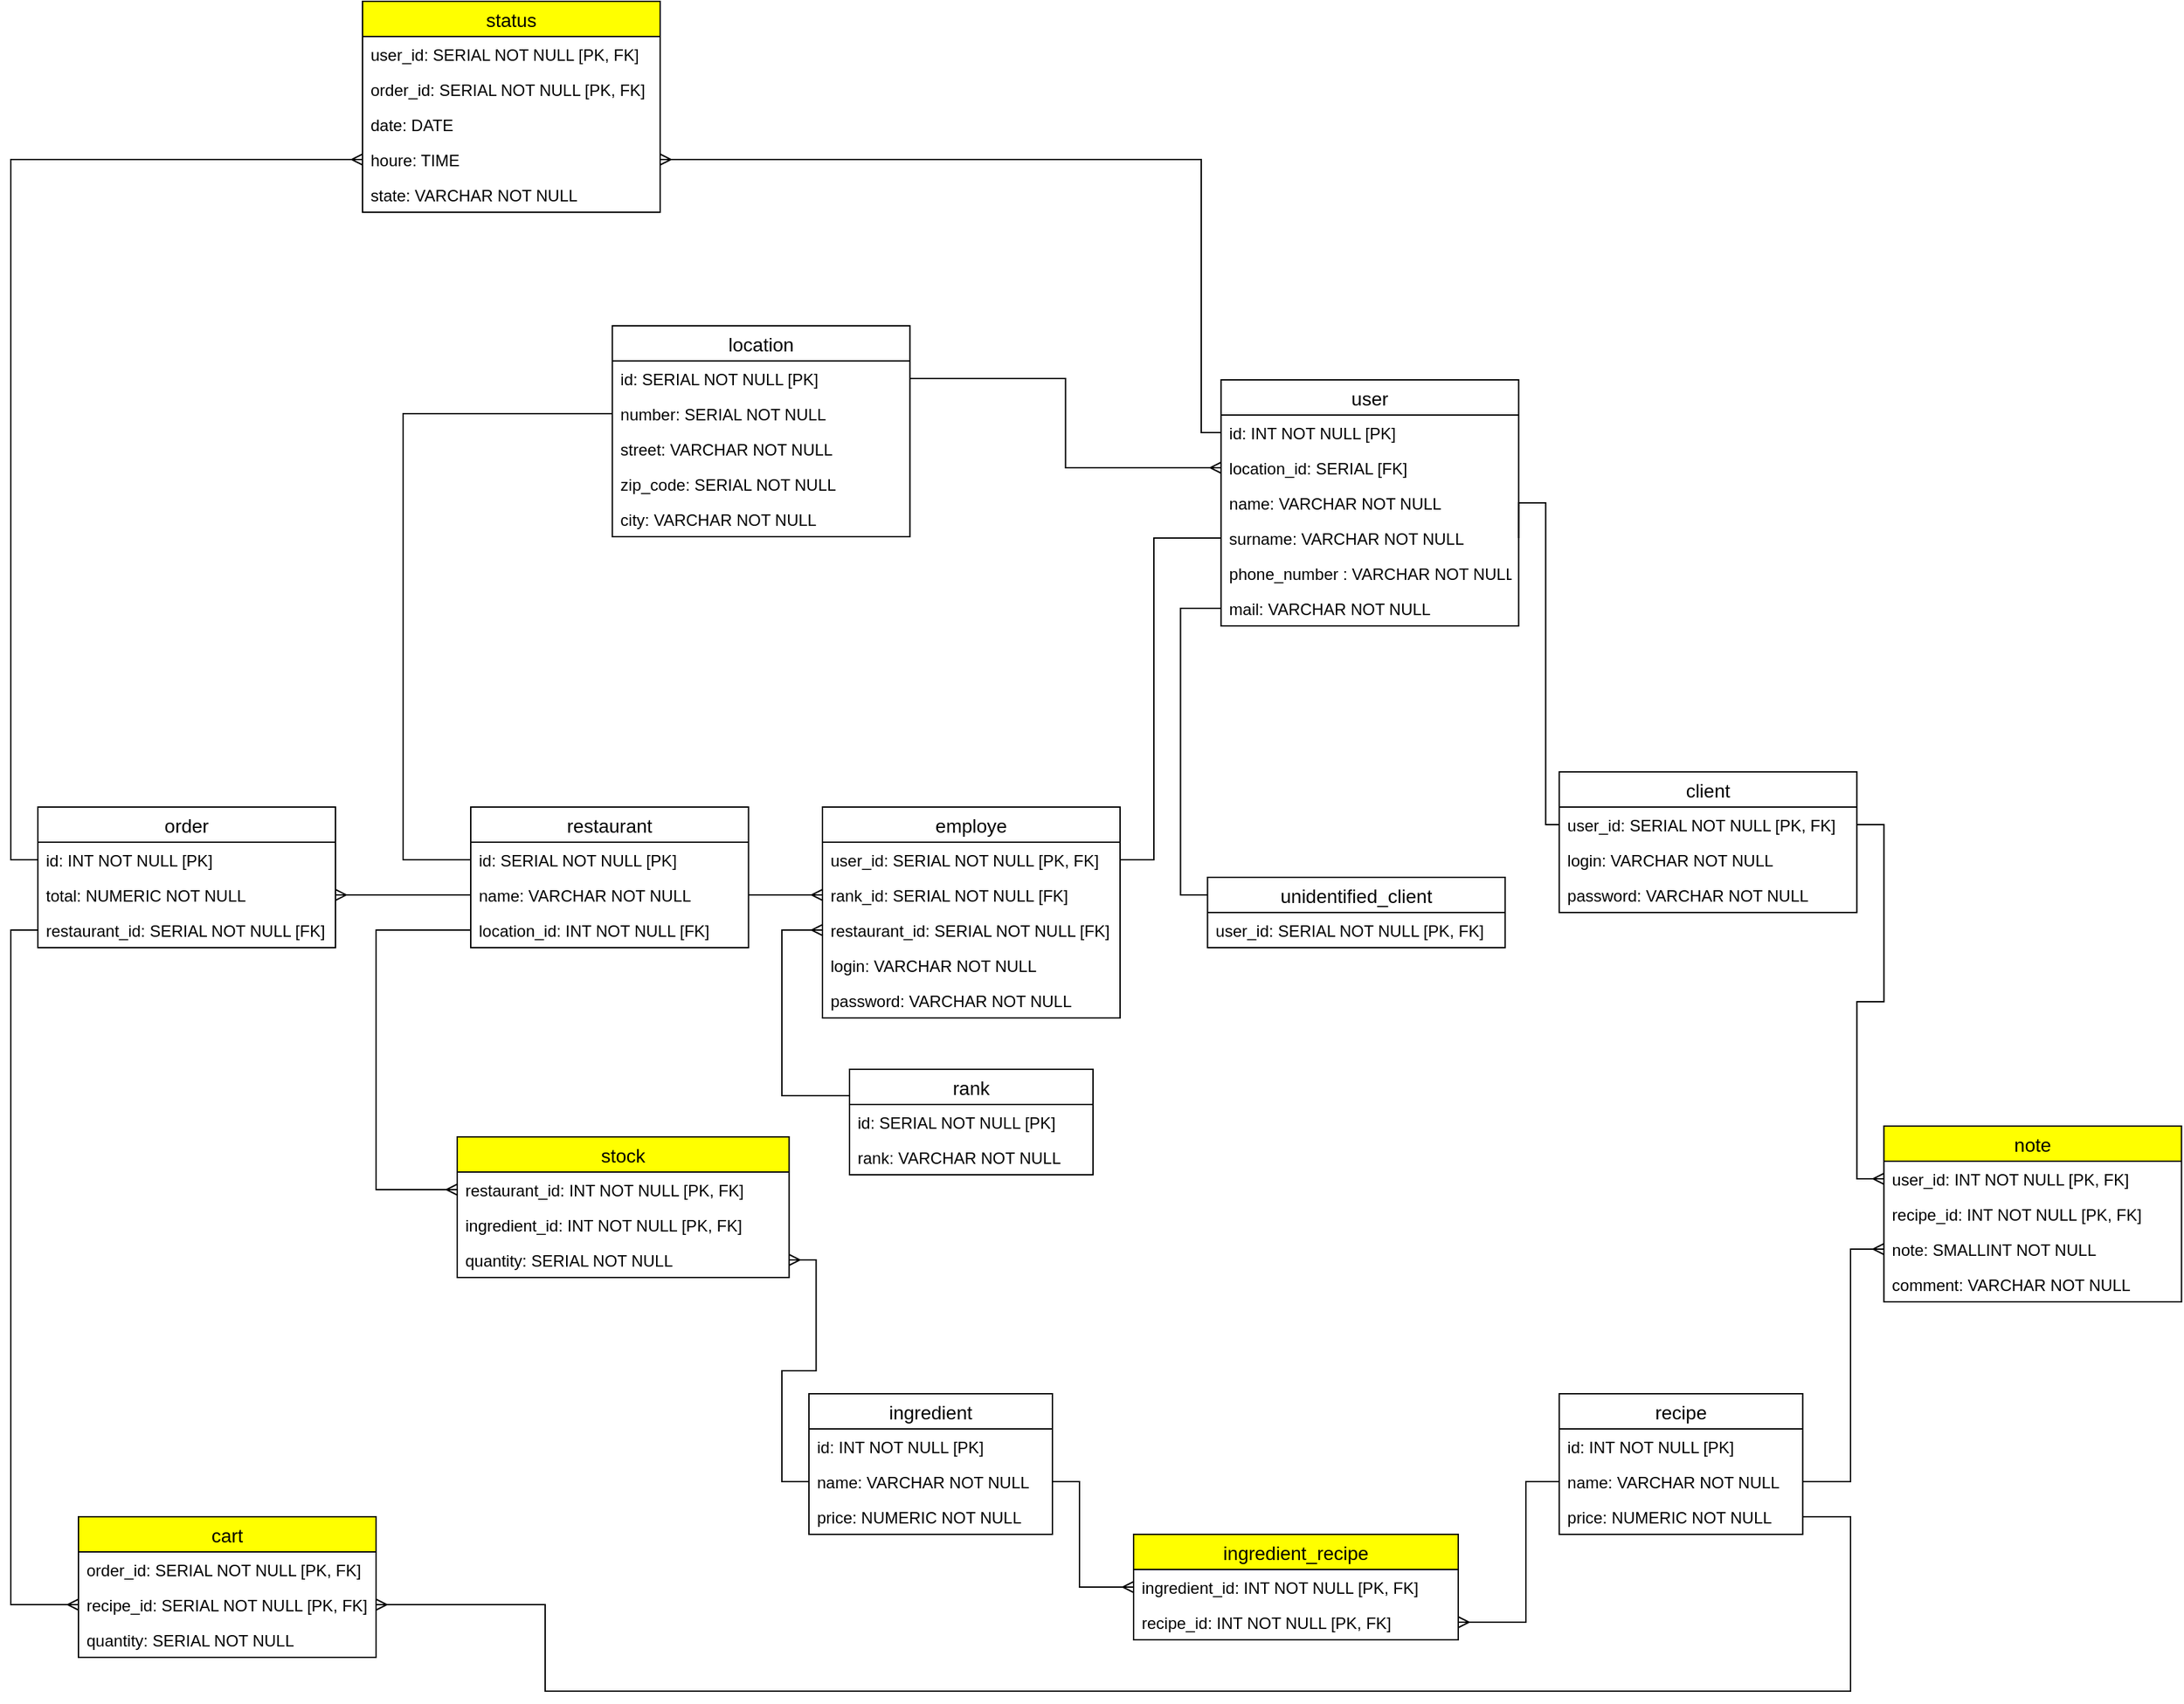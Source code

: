 <mxfile version="13.3.1" type="device"><diagram id="w1Un96-Gg3D-hxaQv8y9" name="Page-1"><mxGraphModel dx="1140" dy="2374" grid="1" gridSize="10" guides="1" tooltips="1" connect="1" arrows="1" fold="1" page="1" pageScale="1" pageWidth="1169" pageHeight="827" math="0" shadow="0"><root><mxCell id="0"/><mxCell id="1" parent="0"/><mxCell id="yK9QkEHsbMo2gQZb-u6y-4" style="edgeStyle=orthogonalEdgeStyle;rounded=0;orthogonalLoop=1;jettySize=auto;html=1;exitX=0;exitY=0.25;exitDx=0;exitDy=0;endArrow=none;endFill=0;entryX=0;entryY=0.5;entryDx=0;entryDy=0;" parent="1" source="Jl_KPv3wHxPZfp4Qd0QR-87" target="Jl_KPv3wHxPZfp4Qd0QR-50" edge="1"><mxGeometry relative="1" as="geometry"><mxPoint x="1654.67" y="-500" as="targetPoint"/></mxGeometry></mxCell><mxCell id="yK9QkEHsbMo2gQZb-u6y-2" style="edgeStyle=orthogonalEdgeStyle;rounded=0;orthogonalLoop=1;jettySize=auto;html=1;exitX=0;exitY=0.25;exitDx=0;exitDy=0;entryX=0;entryY=0.5;entryDx=0;entryDy=0;endArrow=ERmany;endFill=0;" parent="1" source="Jl_KPv3wHxPZfp4Qd0QR-66" target="sRkuaMpgPYv-Zhr0XMpz-1" edge="1"><mxGeometry relative="1" as="geometry"><Array as="points"><mxPoint x="1280" y="-171"/><mxPoint x="1280" y="-293"/></Array></mxGeometry></mxCell><mxCell id="yK9QkEHsbMo2gQZb-u6y-1" style="edgeStyle=orthogonalEdgeStyle;rounded=0;orthogonalLoop=1;jettySize=auto;html=1;exitX=1;exitY=0.5;exitDx=0;exitDy=0;entryX=0;entryY=0.5;entryDx=0;entryDy=0;endArrow=ERmany;endFill=0;" parent="1" source="Jl_KPv3wHxPZfp4Qd0QR-84" target="IeT95uy5YS2KifmsP6Df-18" edge="1"><mxGeometry relative="1" as="geometry"/></mxCell><mxCell id="yK9QkEHsbMo2gQZb-u6y-3" style="edgeStyle=orthogonalEdgeStyle;rounded=0;orthogonalLoop=1;jettySize=auto;html=1;exitX=0;exitY=0.5;exitDx=0;exitDy=0;entryX=1;entryY=0.5;entryDx=0;entryDy=0;endArrow=none;endFill=0;" parent="1" source="Jl_KPv3wHxPZfp4Qd0QR-48" target="Jl_KPv3wHxPZfp4Qd0QR-79" edge="1"><mxGeometry relative="1" as="geometry"><Array as="points"><mxPoint x="1555" y="-583"/><mxPoint x="1555" y="-345"/></Array></mxGeometry></mxCell><mxCell id="yK9QkEHsbMo2gQZb-u6y-5" style="edgeStyle=orthogonalEdgeStyle;rounded=0;orthogonalLoop=1;jettySize=auto;html=1;exitX=0;exitY=0.5;exitDx=0;exitDy=0;entryX=1;entryY=0.5;entryDx=0;entryDy=0;endArrow=none;endFill=0;" parent="1" source="Jl_KPv3wHxPZfp4Qd0QR-38" target="Jl_KPv3wHxPZfp4Qd0QR-48" edge="1"><mxGeometry relative="1" as="geometry"><Array as="points"><mxPoint x="1844.67" y="-371"/><mxPoint x="1844.67" y="-609"/></Array></mxGeometry></mxCell><mxCell id="yK9QkEHsbMo2gQZb-u6y-6" style="edgeStyle=orthogonalEdgeStyle;rounded=0;orthogonalLoop=1;jettySize=auto;html=1;exitX=0;exitY=0.5;exitDx=0;exitDy=0;entryX=1;entryY=0.5;entryDx=0;entryDy=0;endArrow=ERmany;endFill=0;" parent="1" source="Jl_KPv3wHxPZfp4Qd0QR-47" target="IeT95uy5YS2KifmsP6Df-41" edge="1"><mxGeometry relative="1" as="geometry"><Array as="points"><mxPoint x="1590" y="-661"/><mxPoint x="1590" y="-863"/></Array></mxGeometry></mxCell><mxCell id="yK9QkEHsbMo2gQZb-u6y-7" style="edgeStyle=orthogonalEdgeStyle;rounded=0;orthogonalLoop=1;jettySize=auto;html=1;exitX=0;exitY=0.5;exitDx=0;exitDy=0;entryX=0;entryY=0.5;entryDx=0;entryDy=0;endArrow=ERmany;endFill=0;" parent="1" source="Jl_KPv3wHxPZfp4Qd0QR-71" target="IeT95uy5YS2KifmsP6Df-41" edge="1"><mxGeometry relative="1" as="geometry"><Array as="points"><mxPoint x="710" y="-345"/><mxPoint x="710" y="-863"/></Array></mxGeometry></mxCell><mxCell id="yK9QkEHsbMo2gQZb-u6y-8" style="edgeStyle=orthogonalEdgeStyle;rounded=0;orthogonalLoop=1;jettySize=auto;html=1;exitX=0;exitY=0.5;exitDx=0;exitDy=0;entryX=1;entryY=0.5;entryDx=0;entryDy=0;endArrow=ERmany;endFill=0;" parent="1" source="Jl_KPv3wHxPZfp4Qd0QR-84" target="Jl_KPv3wHxPZfp4Qd0QR-86" edge="1"><mxGeometry relative="1" as="geometry"/></mxCell><mxCell id="yK9QkEHsbMo2gQZb-u6y-9" style="edgeStyle=orthogonalEdgeStyle;rounded=0;orthogonalLoop=1;jettySize=auto;html=1;exitX=0;exitY=0.5;exitDx=0;exitDy=0;entryX=0;entryY=0.5;entryDx=0;entryDy=0;endArrow=ERmany;endFill=0;" parent="1" source="Jl_KPv3wHxPZfp4Qd0QR-53" target="IeT95uy5YS2KifmsP6Df-30" edge="1"><mxGeometry relative="1" as="geometry"><Array as="points"><mxPoint x="980" y="-293"/><mxPoint x="980" y="-101"/></Array></mxGeometry></mxCell><mxCell id="yK9QkEHsbMo2gQZb-u6y-10" style="edgeStyle=orthogonalEdgeStyle;rounded=0;orthogonalLoop=1;jettySize=auto;html=1;exitX=1;exitY=0.5;exitDx=0;exitDy=0;entryX=0;entryY=0.5;entryDx=0;entryDy=0;endArrow=none;endFill=0;startArrow=ERmany;startFill=0;" parent="1" source="IeT95uy5YS2KifmsP6Df-26" target="Jl_KPv3wHxPZfp4Qd0QR-85" edge="1"><mxGeometry relative="1" as="geometry"/></mxCell><mxCell id="yK9QkEHsbMo2gQZb-u6y-11" style="edgeStyle=orthogonalEdgeStyle;rounded=0;orthogonalLoop=1;jettySize=auto;html=1;exitX=1;exitY=0.5;exitDx=0;exitDy=0;entryX=0;entryY=0.5;entryDx=0;entryDy=0;startArrow=none;startFill=0;endArrow=ERmany;endFill=0;" parent="1" source="Jl_KPv3wHxPZfp4Qd0QR-85" target="Jl_KPv3wHxPZfp4Qd0QR-102" edge="1"><mxGeometry relative="1" as="geometry"><Array as="points"><mxPoint x="1500" y="115"/><mxPoint x="1500" y="193"/></Array></mxGeometry></mxCell><mxCell id="yK9QkEHsbMo2gQZb-u6y-12" style="edgeStyle=orthogonalEdgeStyle;rounded=0;orthogonalLoop=1;jettySize=auto;html=1;exitX=1;exitY=0.5;exitDx=0;exitDy=0;entryX=0;entryY=0.5;entryDx=0;entryDy=0;startArrow=ERmany;startFill=0;endArrow=none;endFill=0;" parent="1" source="Jl_KPv3wHxPZfp4Qd0QR-103" target="KxdXnhwv-9RvHlN4lZD0-20" edge="1"><mxGeometry relative="1" as="geometry"><Array as="points"><mxPoint x="1830" y="219"/><mxPoint x="1830" y="115"/></Array></mxGeometry></mxCell><mxCell id="yK9QkEHsbMo2gQZb-u6y-14" style="edgeStyle=orthogonalEdgeStyle;rounded=0;orthogonalLoop=1;jettySize=auto;html=1;exitX=0;exitY=0.5;exitDx=0;exitDy=0;entryX=1;entryY=0.5;entryDx=0;entryDy=0;startArrow=ERmany;startFill=0;endArrow=none;endFill=0;" parent="1" source="KxdXnhwv-9RvHlN4lZD0-11" target="Jl_KPv3wHxPZfp4Qd0QR-38" edge="1"><mxGeometry relative="1" as="geometry"><mxPoint x="2075.99" y="-335.848" as="targetPoint"/></mxGeometry></mxCell><mxCell id="yK9QkEHsbMo2gQZb-u6y-15" style="edgeStyle=orthogonalEdgeStyle;rounded=0;orthogonalLoop=1;jettySize=auto;html=1;exitX=0;exitY=0.5;exitDx=0;exitDy=0;entryX=1;entryY=0.5;entryDx=0;entryDy=0;startArrow=ERmany;startFill=0;endArrow=none;endFill=0;" parent="1" source="KxdXnhwv-9RvHlN4lZD0-13" target="KxdXnhwv-9RvHlN4lZD0-20" edge="1"><mxGeometry relative="1" as="geometry"><Array as="points"><mxPoint x="2070" y="-57"/><mxPoint x="2070" y="115"/></Array></mxGeometry></mxCell><mxCell id="yK9QkEHsbMo2gQZb-u6y-18" style="edgeStyle=orthogonalEdgeStyle;rounded=0;orthogonalLoop=1;jettySize=auto;html=1;entryX=0;entryY=0.5;entryDx=0;entryDy=0;startArrow=ERmany;startFill=0;endArrow=none;endFill=0;exitX=0;exitY=0.5;exitDx=0;exitDy=0;" parent="1" source="CuZhnW8yilsVk-IzMMFu-3" edge="1"><mxGeometry relative="1" as="geometry"><mxPoint x="784.67" y="220" as="sourcePoint"/><Array as="points"><mxPoint x="710" y="206"/><mxPoint x="710" y="-293"/></Array><mxPoint x="730.0" y="-293" as="targetPoint"/></mxGeometry></mxCell><mxCell id="yK9QkEHsbMo2gQZb-u6y-19" style="edgeStyle=orthogonalEdgeStyle;rounded=0;orthogonalLoop=1;jettySize=auto;html=1;exitX=1;exitY=0.5;exitDx=0;exitDy=0;startArrow=ERmany;startFill=0;endArrow=none;endFill=0;entryX=1;entryY=0.5;entryDx=0;entryDy=0;" parent="1" source="CuZhnW8yilsVk-IzMMFu-3" target="Jl_KPv3wHxPZfp4Qd0QR-64" edge="1"><mxGeometry relative="1" as="geometry"><mxPoint x="1484.67" y="240.0" as="targetPoint"/><Array as="points"><mxPoint x="1105" y="206"/><mxPoint x="1105" y="270"/><mxPoint x="2070" y="270"/><mxPoint x="2070" y="141"/></Array></mxGeometry></mxCell><mxCell id="Jl_KPv3wHxPZfp4Qd0QR-46" value="user" style="swimlane;fontStyle=0;childLayout=stackLayout;horizontal=1;startSize=26;horizontalStack=0;resizeParent=1;resizeParentMax=0;resizeLast=0;collapsible=1;marginBottom=0;align=center;fontSize=14;labelBackgroundColor=#ffffff;strokeColor=#000000;" parent="1" vertex="1"><mxGeometry x="1604.67" y="-700" width="220" height="182" as="geometry"/></mxCell><mxCell id="Jl_KPv3wHxPZfp4Qd0QR-47" value="id: INT NOT NULL [PK]" style="text;strokeColor=none;fillColor=none;spacingLeft=4;spacingRight=4;overflow=hidden;rotatable=0;points=[[0,0.5],[1,0.5]];portConstraint=eastwest;fontSize=12;" parent="Jl_KPv3wHxPZfp4Qd0QR-46" vertex="1"><mxGeometry y="26" width="220" height="26" as="geometry"/></mxCell><mxCell id="yK9QkEHsbMo2gQZb-u6y-27" value="location_id: SERIAL [FK]" style="text;strokeColor=none;fillColor=none;spacingLeft=4;spacingRight=4;overflow=hidden;rotatable=0;points=[[0,0.5],[1,0.5]];portConstraint=eastwest;fontSize=12;" parent="Jl_KPv3wHxPZfp4Qd0QR-46" vertex="1"><mxGeometry y="52" width="220" height="26" as="geometry"/></mxCell><mxCell id="Jl_KPv3wHxPZfp4Qd0QR-82" value="name: VARCHAR NOT NULL" style="text;strokeColor=none;fillColor=none;spacingLeft=4;spacingRight=4;overflow=hidden;rotatable=0;points=[[0,0.5],[1,0.5]];portConstraint=eastwest;fontSize=12;" parent="Jl_KPv3wHxPZfp4Qd0QR-46" vertex="1"><mxGeometry y="78" width="220" height="26" as="geometry"/></mxCell><mxCell id="Jl_KPv3wHxPZfp4Qd0QR-48" value="surname: VARCHAR NOT NULL" style="text;strokeColor=none;fillColor=none;spacingLeft=4;spacingRight=4;overflow=hidden;rotatable=0;points=[[0,0.5],[1,0.5]];portConstraint=eastwest;fontSize=12;" parent="Jl_KPv3wHxPZfp4Qd0QR-46" vertex="1"><mxGeometry y="104" width="220" height="26" as="geometry"/></mxCell><mxCell id="Jl_KPv3wHxPZfp4Qd0QR-49" value="phone_number : VARCHAR NOT NULL" style="text;strokeColor=none;fillColor=none;spacingLeft=4;spacingRight=4;overflow=hidden;rotatable=0;points=[[0,0.5],[1,0.5]];portConstraint=eastwest;fontSize=12;" parent="Jl_KPv3wHxPZfp4Qd0QR-46" vertex="1"><mxGeometry y="130" width="220" height="26" as="geometry"/></mxCell><mxCell id="Jl_KPv3wHxPZfp4Qd0QR-50" value="mail: VARCHAR NOT NULL" style="text;strokeColor=none;fillColor=none;spacingLeft=4;spacingRight=4;overflow=hidden;rotatable=0;points=[[0,0.5],[1,0.5]];portConstraint=eastwest;fontSize=12;" parent="Jl_KPv3wHxPZfp4Qd0QR-46" vertex="1"><mxGeometry y="156" width="220" height="26" as="geometry"/></mxCell><mxCell id="Jl_KPv3wHxPZfp4Qd0QR-37" value="client" style="swimlane;fontStyle=0;childLayout=stackLayout;horizontal=1;startSize=26;horizontalStack=0;resizeParent=1;resizeParentMax=0;resizeLast=0;collapsible=1;marginBottom=0;align=center;fontSize=14;labelBackgroundColor=#ffffff;strokeColor=#000000;" parent="1" vertex="1"><mxGeometry x="1854.67" y="-410" width="220" height="104" as="geometry"/></mxCell><mxCell id="Jl_KPv3wHxPZfp4Qd0QR-38" value="user_id: SERIAL NOT NULL [PK, FK]" style="text;strokeColor=none;fillColor=none;spacingLeft=4;spacingRight=4;overflow=hidden;rotatable=0;points=[[0,0.5],[1,0.5]];portConstraint=eastwest;fontSize=12;" parent="Jl_KPv3wHxPZfp4Qd0QR-37" vertex="1"><mxGeometry y="26" width="220" height="26" as="geometry"/></mxCell><mxCell id="8IsVejjLXeUHHEDnK7iu-3" value="login: VARCHAR NOT NULL" style="text;strokeColor=none;fillColor=none;spacingLeft=4;spacingRight=4;overflow=hidden;rotatable=0;points=[[0,0.5],[1,0.5]];portConstraint=eastwest;fontSize=12;" vertex="1" parent="Jl_KPv3wHxPZfp4Qd0QR-37"><mxGeometry y="52" width="220" height="26" as="geometry"/></mxCell><mxCell id="8IsVejjLXeUHHEDnK7iu-4" value="password: VARCHAR NOT NULL" style="text;strokeColor=none;fillColor=none;spacingLeft=4;spacingRight=4;overflow=hidden;rotatable=0;points=[[0,0.5],[1,0.5]];portConstraint=eastwest;fontSize=12;" vertex="1" parent="Jl_KPv3wHxPZfp4Qd0QR-37"><mxGeometry y="78" width="220" height="26" as="geometry"/></mxCell><mxCell id="Jl_KPv3wHxPZfp4Qd0QR-87" value="unidentified_client" style="swimlane;fontStyle=0;childLayout=stackLayout;horizontal=1;startSize=26;horizontalStack=0;resizeParent=1;resizeParentMax=0;resizeLast=0;collapsible=1;marginBottom=0;align=center;fontSize=14;labelBackgroundColor=#ffffff;strokeColor=#000000;" parent="1" vertex="1"><mxGeometry x="1594.67" y="-332" width="220" height="52" as="geometry"/></mxCell><mxCell id="Jl_KPv3wHxPZfp4Qd0QR-88" value="user_id: SERIAL NOT NULL [PK, FK]" style="text;strokeColor=none;fillColor=none;spacingLeft=4;spacingRight=4;overflow=hidden;rotatable=0;points=[[0,0.5],[1,0.5]];portConstraint=eastwest;fontSize=12;" parent="Jl_KPv3wHxPZfp4Qd0QR-87" vertex="1"><mxGeometry y="26" width="220" height="26" as="geometry"/></mxCell><mxCell id="KxdXnhwv-9RvHlN4lZD0-10" value="note" style="swimlane;fontStyle=0;childLayout=stackLayout;horizontal=1;startSize=26;horizontalStack=0;resizeParent=1;resizeParentMax=0;resizeLast=0;collapsible=1;marginBottom=0;align=center;fontSize=14;labelBackgroundColor=none;strokeColor=#000000;fillColor=#FFFF00;" parent="1" vertex="1"><mxGeometry x="2094.67" y="-148" width="220" height="130" as="geometry"/></mxCell><mxCell id="KxdXnhwv-9RvHlN4lZD0-11" value="user_id: INT NOT NULL [PK, FK]" style="text;strokeColor=none;fillColor=none;spacingLeft=4;spacingRight=4;overflow=hidden;rotatable=0;points=[[0,0.5],[1,0.5]];portConstraint=eastwest;fontSize=12;" parent="KxdXnhwv-9RvHlN4lZD0-10" vertex="1"><mxGeometry y="26" width="220" height="26" as="geometry"/></mxCell><mxCell id="KxdXnhwv-9RvHlN4lZD0-12" value="recipe_id: INT NOT NULL [PK, FK]" style="text;strokeColor=none;fillColor=none;spacingLeft=4;spacingRight=4;overflow=hidden;rotatable=0;points=[[0,0.5],[1,0.5]];portConstraint=eastwest;fontSize=12;" parent="KxdXnhwv-9RvHlN4lZD0-10" vertex="1"><mxGeometry y="52" width="220" height="26" as="geometry"/></mxCell><mxCell id="KxdXnhwv-9RvHlN4lZD0-13" value="note: SMALLINT NOT NULL" style="text;strokeColor=none;fillColor=none;spacingLeft=4;spacingRight=4;overflow=hidden;rotatable=0;points=[[0,0.5],[1,0.5]];portConstraint=eastwest;fontSize=12;" parent="KxdXnhwv-9RvHlN4lZD0-10" vertex="1"><mxGeometry y="78" width="220" height="26" as="geometry"/></mxCell><mxCell id="KxdXnhwv-9RvHlN4lZD0-14" value="comment: VARCHAR NOT NULL" style="text;strokeColor=none;fillColor=none;spacingLeft=4;spacingRight=4;overflow=hidden;rotatable=0;points=[[0,0.5],[1,0.5]];portConstraint=eastwest;fontSize=12;" parent="KxdXnhwv-9RvHlN4lZD0-10" vertex="1"><mxGeometry y="104" width="220" height="26" as="geometry"/></mxCell><mxCell id="IeT95uy5YS2KifmsP6Df-37" value="status" style="swimlane;fontStyle=0;childLayout=stackLayout;horizontal=1;startSize=26;horizontalStack=0;resizeParent=1;resizeParentMax=0;resizeLast=0;collapsible=1;marginBottom=0;align=center;fontSize=14;labelBackgroundColor=none;strokeColor=#000000;fillColor=#FFFF00;" parent="1" vertex="1"><mxGeometry x="970.0" y="-980" width="220" height="156" as="geometry"/></mxCell><mxCell id="IeT95uy5YS2KifmsP6Df-38" value="user_id: SERIAL NOT NULL [PK, FK]" style="text;strokeColor=none;fillColor=none;spacingLeft=4;spacingRight=4;overflow=hidden;rotatable=0;points=[[0,0.5],[1,0.5]];portConstraint=eastwest;fontSize=12;" parent="IeT95uy5YS2KifmsP6Df-37" vertex="1"><mxGeometry y="26" width="220" height="26" as="geometry"/></mxCell><mxCell id="IeT95uy5YS2KifmsP6Df-39" value="order_id: SERIAL NOT NULL [PK, FK]" style="text;strokeColor=none;fillColor=none;spacingLeft=4;spacingRight=4;overflow=hidden;rotatable=0;points=[[0,0.5],[1,0.5]];portConstraint=eastwest;fontSize=12;" parent="IeT95uy5YS2KifmsP6Df-37" vertex="1"><mxGeometry y="52" width="220" height="26" as="geometry"/></mxCell><mxCell id="IeT95uy5YS2KifmsP6Df-40" value="date: DATE" style="text;strokeColor=none;fillColor=none;spacingLeft=4;spacingRight=4;overflow=hidden;rotatable=0;points=[[0,0.5],[1,0.5]];portConstraint=eastwest;fontSize=12;" parent="IeT95uy5YS2KifmsP6Df-37" vertex="1"><mxGeometry y="78" width="220" height="26" as="geometry"/></mxCell><mxCell id="IeT95uy5YS2KifmsP6Df-41" value="houre: TIME" style="text;strokeColor=none;fillColor=none;spacingLeft=4;spacingRight=4;overflow=hidden;rotatable=0;points=[[0,0.5],[1,0.5]];portConstraint=eastwest;fontSize=12;" parent="IeT95uy5YS2KifmsP6Df-37" vertex="1"><mxGeometry y="104" width="220" height="26" as="geometry"/></mxCell><mxCell id="IeT95uy5YS2KifmsP6Df-42" value="state: VARCHAR NOT NULL" style="text;strokeColor=none;fillColor=none;spacingLeft=4;spacingRight=4;overflow=hidden;rotatable=0;points=[[0,0.5],[1,0.5]];portConstraint=eastwest;fontSize=12;" parent="IeT95uy5YS2KifmsP6Df-37" vertex="1"><mxGeometry y="130" width="220" height="26" as="geometry"/></mxCell><mxCell id="yK9QkEHsbMo2gQZb-u6y-21" value="location" style="swimlane;fontStyle=0;childLayout=stackLayout;horizontal=1;startSize=26;horizontalStack=0;resizeParent=1;resizeParentMax=0;resizeLast=0;collapsible=1;marginBottom=0;align=center;fontSize=14;labelBackgroundColor=none;strokeColor=#000000;fillColor=none;" parent="1" vertex="1"><mxGeometry x="1154.67" y="-740" width="220" height="156" as="geometry"/></mxCell><mxCell id="yK9QkEHsbMo2gQZb-u6y-22" value="id: SERIAL NOT NULL [PK]" style="text;strokeColor=none;fillColor=none;spacingLeft=4;spacingRight=4;overflow=hidden;rotatable=0;points=[[0,0.5],[1,0.5]];portConstraint=eastwest;fontSize=12;" parent="yK9QkEHsbMo2gQZb-u6y-21" vertex="1"><mxGeometry y="26" width="220" height="26" as="geometry"/></mxCell><mxCell id="yK9QkEHsbMo2gQZb-u6y-30" value="number: SERIAL NOT NULL" style="text;strokeColor=none;fillColor=none;spacingLeft=4;spacingRight=4;overflow=hidden;rotatable=0;points=[[0,0.5],[1,0.5]];portConstraint=eastwest;fontSize=12;" parent="yK9QkEHsbMo2gQZb-u6y-21" vertex="1"><mxGeometry y="52" width="220" height="26" as="geometry"/></mxCell><mxCell id="yK9QkEHsbMo2gQZb-u6y-23" value="street: VARCHAR NOT NULL" style="text;strokeColor=none;fillColor=none;spacingLeft=4;spacingRight=4;overflow=hidden;rotatable=0;points=[[0,0.5],[1,0.5]];portConstraint=eastwest;fontSize=12;" parent="yK9QkEHsbMo2gQZb-u6y-21" vertex="1"><mxGeometry y="78" width="220" height="26" as="geometry"/></mxCell><mxCell id="yK9QkEHsbMo2gQZb-u6y-24" value="zip_code: SERIAL NOT NULL" style="text;strokeColor=none;fillColor=none;spacingLeft=4;spacingRight=4;overflow=hidden;rotatable=0;points=[[0,0.5],[1,0.5]];portConstraint=eastwest;fontSize=12;" parent="yK9QkEHsbMo2gQZb-u6y-21" vertex="1"><mxGeometry y="104" width="220" height="26" as="geometry"/></mxCell><mxCell id="yK9QkEHsbMo2gQZb-u6y-25" value="city: VARCHAR NOT NULL" style="text;strokeColor=none;fillColor=none;spacingLeft=4;spacingRight=4;overflow=hidden;rotatable=0;points=[[0,0.5],[1,0.5]];portConstraint=eastwest;fontSize=12;" parent="yK9QkEHsbMo2gQZb-u6y-21" vertex="1"><mxGeometry y="130" width="220" height="26" as="geometry"/></mxCell><mxCell id="yK9QkEHsbMo2gQZb-u6y-28" style="edgeStyle=orthogonalEdgeStyle;rounded=0;orthogonalLoop=1;jettySize=auto;html=1;entryX=1;entryY=0.5;entryDx=0;entryDy=0;startArrow=ERmany;startFill=0;endArrow=none;endFill=0;exitX=0;exitY=0.5;exitDx=0;exitDy=0;" parent="1" source="yK9QkEHsbMo2gQZb-u6y-27" target="yK9QkEHsbMo2gQZb-u6y-22" edge="1"><mxGeometry relative="1" as="geometry"><mxPoint x="1550" y="-635" as="sourcePoint"/></mxGeometry></mxCell><mxCell id="yK9QkEHsbMo2gQZb-u6y-29" style="edgeStyle=orthogonalEdgeStyle;rounded=0;orthogonalLoop=1;jettySize=auto;html=1;entryX=0;entryY=0.5;entryDx=0;entryDy=0;startArrow=none;startFill=0;endArrow=none;endFill=0;exitX=0;exitY=0.5;exitDx=0;exitDy=0;" parent="1" source="yK9QkEHsbMo2gQZb-u6y-30" target="Jl_KPv3wHxPZfp4Qd0QR-52" edge="1"><mxGeometry relative="1" as="geometry"><mxPoint x="1120" y="-700" as="sourcePoint"/><Array as="points"><mxPoint x="1000" y="-675"/><mxPoint x="1000" y="-345"/></Array></mxGeometry></mxCell><mxCell id="Jl_KPv3wHxPZfp4Qd0QR-70" value="order" style="swimlane;fontStyle=0;childLayout=stackLayout;horizontal=1;startSize=26;horizontalStack=0;resizeParent=1;resizeParentMax=0;resizeLast=0;collapsible=1;marginBottom=0;align=center;fontSize=14;labelBackgroundColor=#ffffff;strokeColor=#000000;" parent="1" vertex="1"><mxGeometry x="730" y="-384" width="220" height="104" as="geometry"/></mxCell><mxCell id="Jl_KPv3wHxPZfp4Qd0QR-71" value="id: INT NOT NULL [PK]" style="text;strokeColor=none;fillColor=none;spacingLeft=4;spacingRight=4;overflow=hidden;rotatable=0;points=[[0,0.5],[1,0.5]];portConstraint=eastwest;fontSize=12;" parent="Jl_KPv3wHxPZfp4Qd0QR-70" vertex="1"><mxGeometry y="26" width="220" height="26" as="geometry"/></mxCell><mxCell id="Jl_KPv3wHxPZfp4Qd0QR-86" value="total: NUMERIC NOT NULL" style="text;strokeColor=none;fillColor=none;spacingLeft=4;spacingRight=4;overflow=hidden;rotatable=0;points=[[0,0.5],[1,0.5]];portConstraint=eastwest;fontSize=12;" parent="Jl_KPv3wHxPZfp4Qd0QR-70" vertex="1"><mxGeometry y="52" width="220" height="26" as="geometry"/></mxCell><mxCell id="yK9QkEHsbMo2gQZb-u6y-20" value="restaurant_id: SERIAL NOT NULL [FK]" style="text;strokeColor=none;fillColor=none;spacingLeft=4;spacingRight=4;overflow=hidden;rotatable=0;points=[[0,0.5],[1,0.5]];portConstraint=eastwest;fontSize=12;" parent="Jl_KPv3wHxPZfp4Qd0QR-70" vertex="1"><mxGeometry y="78" width="220" height="26" as="geometry"/></mxCell><mxCell id="Jl_KPv3wHxPZfp4Qd0QR-51" value="restaurant" style="swimlane;fontStyle=0;childLayout=stackLayout;horizontal=1;startSize=26;horizontalStack=0;resizeParent=1;resizeParentMax=0;resizeLast=0;collapsible=1;marginBottom=0;align=center;fontSize=14;labelBackgroundColor=#ffffff;strokeColor=#000000;" parent="1" vertex="1"><mxGeometry x="1050" y="-384" width="205.33" height="104" as="geometry"/></mxCell><mxCell id="Jl_KPv3wHxPZfp4Qd0QR-52" value="id: SERIAL NOT NULL [PK]" style="text;strokeColor=none;fillColor=none;spacingLeft=4;spacingRight=4;overflow=hidden;rotatable=0;points=[[0,0.5],[1,0.5]];portConstraint=eastwest;fontSize=12;" parent="Jl_KPv3wHxPZfp4Qd0QR-51" vertex="1"><mxGeometry y="26" width="205.33" height="26" as="geometry"/></mxCell><mxCell id="Jl_KPv3wHxPZfp4Qd0QR-84" value="name: VARCHAR NOT NULL" style="text;strokeColor=none;fillColor=none;spacingLeft=4;spacingRight=4;overflow=hidden;rotatable=0;points=[[0,0.5],[1,0.5]];portConstraint=eastwest;fontSize=12;" parent="Jl_KPv3wHxPZfp4Qd0QR-51" vertex="1"><mxGeometry y="52" width="205.33" height="26" as="geometry"/></mxCell><mxCell id="Jl_KPv3wHxPZfp4Qd0QR-53" value="location_id: INT NOT NULL [FK]" style="text;strokeColor=none;fillColor=none;spacingLeft=4;spacingRight=4;overflow=hidden;rotatable=0;points=[[0,0.5],[1,0.5]];portConstraint=eastwest;fontSize=12;" parent="Jl_KPv3wHxPZfp4Qd0QR-51" vertex="1"><mxGeometry y="78" width="205.33" height="26" as="geometry"/></mxCell><mxCell id="Jl_KPv3wHxPZfp4Qd0QR-78" value="employe" style="swimlane;fontStyle=0;childLayout=stackLayout;horizontal=1;startSize=26;horizontalStack=0;resizeParent=1;resizeParentMax=0;resizeLast=0;collapsible=1;marginBottom=0;align=center;fontSize=14;labelBackgroundColor=#ffffff;strokeColor=#000000;" parent="1" vertex="1"><mxGeometry x="1310" y="-384" width="220" height="156" as="geometry"/></mxCell><mxCell id="Jl_KPv3wHxPZfp4Qd0QR-79" value="user_id: SERIAL NOT NULL [PK, FK]" style="text;strokeColor=none;fillColor=none;spacingLeft=4;spacingRight=4;overflow=hidden;rotatable=0;points=[[0,0.5],[1,0.5]];portConstraint=eastwest;fontSize=12;" parent="Jl_KPv3wHxPZfp4Qd0QR-78" vertex="1"><mxGeometry y="26" width="220" height="26" as="geometry"/></mxCell><mxCell id="IeT95uy5YS2KifmsP6Df-18" value="rank_id: SERIAL NOT NULL [FK]" style="text;strokeColor=none;fillColor=none;spacingLeft=4;spacingRight=4;overflow=hidden;rotatable=0;points=[[0,0.5],[1,0.5]];portConstraint=eastwest;fontSize=12;" parent="Jl_KPv3wHxPZfp4Qd0QR-78" vertex="1"><mxGeometry y="52" width="220" height="26" as="geometry"/></mxCell><mxCell id="sRkuaMpgPYv-Zhr0XMpz-1" value="restaurant_id: SERIAL NOT NULL [FK]" style="text;strokeColor=none;fillColor=none;spacingLeft=4;spacingRight=4;overflow=hidden;rotatable=0;points=[[0,0.5],[1,0.5]];portConstraint=eastwest;fontSize=12;" parent="Jl_KPv3wHxPZfp4Qd0QR-78" vertex="1"><mxGeometry y="78" width="220" height="26" as="geometry"/></mxCell><mxCell id="8IsVejjLXeUHHEDnK7iu-1" value="login: VARCHAR NOT NULL" style="text;strokeColor=none;fillColor=none;spacingLeft=4;spacingRight=4;overflow=hidden;rotatable=0;points=[[0,0.5],[1,0.5]];portConstraint=eastwest;fontSize=12;" vertex="1" parent="Jl_KPv3wHxPZfp4Qd0QR-78"><mxGeometry y="104" width="220" height="26" as="geometry"/></mxCell><mxCell id="8IsVejjLXeUHHEDnK7iu-2" value="password: VARCHAR NOT NULL" style="text;strokeColor=none;fillColor=none;spacingLeft=4;spacingRight=4;overflow=hidden;rotatable=0;points=[[0,0.5],[1,0.5]];portConstraint=eastwest;fontSize=12;" vertex="1" parent="Jl_KPv3wHxPZfp4Qd0QR-78"><mxGeometry y="130" width="220" height="26" as="geometry"/></mxCell><mxCell id="IeT95uy5YS2KifmsP6Df-23" value="stock" style="swimlane;fontStyle=0;childLayout=stackLayout;horizontal=1;startSize=26;horizontalStack=0;resizeParent=1;resizeParentMax=0;resizeLast=0;collapsible=1;marginBottom=0;align=center;fontSize=14;labelBackgroundColor=none;strokeColor=#000000;fillColor=#FFFF00;" parent="1" vertex="1"><mxGeometry x="1040" y="-140" width="245.33" height="104" as="geometry"/></mxCell><mxCell id="IeT95uy5YS2KifmsP6Df-30" value="restaurant_id: INT NOT NULL [PK, FK]" style="text;strokeColor=none;fillColor=none;spacingLeft=4;spacingRight=4;overflow=hidden;rotatable=0;points=[[0,0.5],[1,0.5]];portConstraint=eastwest;fontSize=12;" parent="IeT95uy5YS2KifmsP6Df-23" vertex="1"><mxGeometry y="26" width="245.33" height="26" as="geometry"/></mxCell><mxCell id="IeT95uy5YS2KifmsP6Df-25" value="ingredient_id: INT NOT NULL [PK, FK]" style="text;strokeColor=none;fillColor=none;spacingLeft=4;spacingRight=4;overflow=hidden;rotatable=0;points=[[0,0.5],[1,0.5]];portConstraint=eastwest;fontSize=12;" parent="IeT95uy5YS2KifmsP6Df-23" vertex="1"><mxGeometry y="52" width="245.33" height="26" as="geometry"/></mxCell><mxCell id="IeT95uy5YS2KifmsP6Df-26" value="quantity: SERIAL NOT NULL" style="text;strokeColor=none;fillColor=none;spacingLeft=4;spacingRight=4;overflow=hidden;rotatable=0;points=[[0,0.5],[1,0.5]];portConstraint=eastwest;fontSize=12;" parent="IeT95uy5YS2KifmsP6Df-23" vertex="1"><mxGeometry y="78" width="245.33" height="26" as="geometry"/></mxCell><mxCell id="CuZhnW8yilsVk-IzMMFu-1" value="cart" style="swimlane;fontStyle=0;childLayout=stackLayout;horizontal=1;startSize=26;horizontalStack=0;resizeParent=1;resizeParentMax=0;resizeLast=0;collapsible=1;marginBottom=0;align=center;fontSize=14;fillColor=#FFFF00;" parent="1" vertex="1"><mxGeometry x="760" y="141" width="220" height="104" as="geometry"/></mxCell><mxCell id="CuZhnW8yilsVk-IzMMFu-2" value="order_id: SERIAL NOT NULL [PK, FK]" style="text;strokeColor=none;fillColor=none;spacingLeft=4;spacingRight=4;overflow=hidden;rotatable=0;points=[[0,0.5],[1,0.5]];portConstraint=eastwest;fontSize=12;labelBackgroundColor=#ffffff;" parent="CuZhnW8yilsVk-IzMMFu-1" vertex="1"><mxGeometry y="26" width="220" height="26" as="geometry"/></mxCell><mxCell id="CuZhnW8yilsVk-IzMMFu-3" value="recipe_id: SERIAL NOT NULL [PK, FK]" style="text;strokeColor=none;fillColor=none;spacingLeft=4;spacingRight=4;overflow=hidden;rotatable=0;points=[[0,0.5],[1,0.5]];portConstraint=eastwest;fontSize=12;" parent="CuZhnW8yilsVk-IzMMFu-1" vertex="1"><mxGeometry y="52" width="220" height="26" as="geometry"/></mxCell><mxCell id="CuZhnW8yilsVk-IzMMFu-5" value="quantity: SERIAL NOT NULL" style="text;strokeColor=none;fillColor=none;spacingLeft=4;spacingRight=4;overflow=hidden;rotatable=0;points=[[0,0.5],[1,0.5]];portConstraint=eastwest;fontSize=12;" parent="CuZhnW8yilsVk-IzMMFu-1" vertex="1"><mxGeometry y="78" width="220" height="26" as="geometry"/></mxCell><mxCell id="Jl_KPv3wHxPZfp4Qd0QR-62" value="recipe" style="swimlane;fontStyle=0;childLayout=stackLayout;horizontal=1;startSize=26;horizontalStack=0;resizeParent=1;resizeParentMax=0;resizeLast=0;collapsible=1;marginBottom=0;align=center;fontSize=14;" parent="1" vertex="1"><mxGeometry x="1854.67" y="50" width="180" height="104" as="geometry"/></mxCell><mxCell id="Jl_KPv3wHxPZfp4Qd0QR-63" value="id: INT NOT NULL [PK]" style="text;strokeColor=none;fillColor=none;spacingLeft=4;spacingRight=4;overflow=hidden;rotatable=0;points=[[0,0.5],[1,0.5]];portConstraint=eastwest;fontSize=12;labelBackgroundColor=#ffffff;" parent="Jl_KPv3wHxPZfp4Qd0QR-62" vertex="1"><mxGeometry y="26" width="180" height="26" as="geometry"/></mxCell><mxCell id="KxdXnhwv-9RvHlN4lZD0-20" value="name: VARCHAR NOT NULL" style="text;strokeColor=none;fillColor=none;spacingLeft=4;spacingRight=4;overflow=hidden;rotatable=0;points=[[0,0.5],[1,0.5]];portConstraint=eastwest;fontSize=12;labelBackgroundColor=#ffffff;" parent="Jl_KPv3wHxPZfp4Qd0QR-62" vertex="1"><mxGeometry y="52" width="180" height="26" as="geometry"/></mxCell><mxCell id="Jl_KPv3wHxPZfp4Qd0QR-64" value="price: NUMERIC NOT NULL" style="text;strokeColor=none;fillColor=none;spacingLeft=4;spacingRight=4;overflow=hidden;rotatable=0;points=[[0,0.5],[1,0.5]];portConstraint=eastwest;fontSize=12;" parent="Jl_KPv3wHxPZfp4Qd0QR-62" vertex="1"><mxGeometry y="78" width="180" height="26" as="geometry"/></mxCell><mxCell id="Jl_KPv3wHxPZfp4Qd0QR-59" value="ingredient" style="swimlane;fontStyle=0;childLayout=stackLayout;horizontal=1;startSize=26;horizontalStack=0;resizeParent=1;resizeParentMax=0;resizeLast=0;collapsible=1;marginBottom=0;align=center;fontSize=14;" parent="1" vertex="1"><mxGeometry x="1300" y="50" width="180" height="104" as="geometry"/></mxCell><mxCell id="Jl_KPv3wHxPZfp4Qd0QR-60" value="id: INT NOT NULL [PK]" style="text;strokeColor=none;fillColor=none;spacingLeft=4;spacingRight=4;overflow=hidden;rotatable=0;points=[[0,0.5],[1,0.5]];portConstraint=eastwest;fontSize=12;labelBackgroundColor=#ffffff;" parent="Jl_KPv3wHxPZfp4Qd0QR-59" vertex="1"><mxGeometry y="26" width="180" height="26" as="geometry"/></mxCell><mxCell id="Jl_KPv3wHxPZfp4Qd0QR-85" value="name: VARCHAR NOT NULL" style="text;strokeColor=none;fillColor=none;spacingLeft=4;spacingRight=4;overflow=hidden;rotatable=0;points=[[0,0.5],[1,0.5]];portConstraint=eastwest;fontSize=12;labelBackgroundColor=#ffffff;" parent="Jl_KPv3wHxPZfp4Qd0QR-59" vertex="1"><mxGeometry y="52" width="180" height="26" as="geometry"/></mxCell><mxCell id="Jl_KPv3wHxPZfp4Qd0QR-61" value="price: NUMERIC NOT NULL" style="text;strokeColor=none;fillColor=none;spacingLeft=4;spacingRight=4;overflow=hidden;rotatable=0;points=[[0,0.5],[1,0.5]];portConstraint=eastwest;fontSize=12;" parent="Jl_KPv3wHxPZfp4Qd0QR-59" vertex="1"><mxGeometry y="78" width="180" height="26" as="geometry"/></mxCell><mxCell id="Jl_KPv3wHxPZfp4Qd0QR-101" value="ingredient_recipe" style="swimlane;fontStyle=0;childLayout=stackLayout;horizontal=1;startSize=26;horizontalStack=0;resizeParent=1;resizeParentMax=0;resizeLast=0;collapsible=1;marginBottom=0;align=center;fontSize=14;labelBackgroundColor=none;strokeColor=#000000;fillColor=#FFFF00;" parent="1" vertex="1"><mxGeometry x="1540" y="154" width="240" height="78" as="geometry"/></mxCell><mxCell id="Jl_KPv3wHxPZfp4Qd0QR-102" value="ingredient_id: INT NOT NULL [PK, FK]" style="text;strokeColor=none;fillColor=none;spacingLeft=4;spacingRight=4;overflow=hidden;rotatable=0;points=[[0,0.5],[1,0.5]];portConstraint=eastwest;fontSize=12;" parent="Jl_KPv3wHxPZfp4Qd0QR-101" vertex="1"><mxGeometry y="26" width="240" height="26" as="geometry"/></mxCell><mxCell id="Jl_KPv3wHxPZfp4Qd0QR-103" value="recipe_id: INT NOT NULL [PK, FK]" style="text;strokeColor=none;fillColor=none;spacingLeft=4;spacingRight=4;overflow=hidden;rotatable=0;points=[[0,0.5],[1,0.5]];portConstraint=eastwest;fontSize=12;" parent="Jl_KPv3wHxPZfp4Qd0QR-101" vertex="1"><mxGeometry y="52" width="240" height="26" as="geometry"/></mxCell><mxCell id="Jl_KPv3wHxPZfp4Qd0QR-66" value="rank" style="swimlane;fontStyle=0;childLayout=stackLayout;horizontal=1;startSize=26;horizontalStack=0;resizeParent=1;resizeParentMax=0;resizeLast=0;collapsible=1;marginBottom=0;align=center;fontSize=14;labelBackgroundColor=#ffffff;strokeColor=#000000;" parent="1" vertex="1"><mxGeometry x="1330" y="-190" width="180" height="78" as="geometry"/></mxCell><mxCell id="Jl_KPv3wHxPZfp4Qd0QR-67" value="id: SERIAL NOT NULL [PK]" style="text;strokeColor=none;fillColor=none;spacingLeft=4;spacingRight=4;overflow=hidden;rotatable=0;points=[[0,0.5],[1,0.5]];portConstraint=eastwest;fontSize=12;" parent="Jl_KPv3wHxPZfp4Qd0QR-66" vertex="1"><mxGeometry y="26" width="180" height="26" as="geometry"/></mxCell><mxCell id="Jl_KPv3wHxPZfp4Qd0QR-83" value="rank: VARCHAR NOT NULL" style="text;strokeColor=none;fillColor=none;spacingLeft=4;spacingRight=4;overflow=hidden;rotatable=0;points=[[0,0.5],[1,0.5]];portConstraint=eastwest;fontSize=12;" parent="Jl_KPv3wHxPZfp4Qd0QR-66" vertex="1"><mxGeometry y="52" width="180" height="26" as="geometry"/></mxCell></root></mxGraphModel></diagram></mxfile>